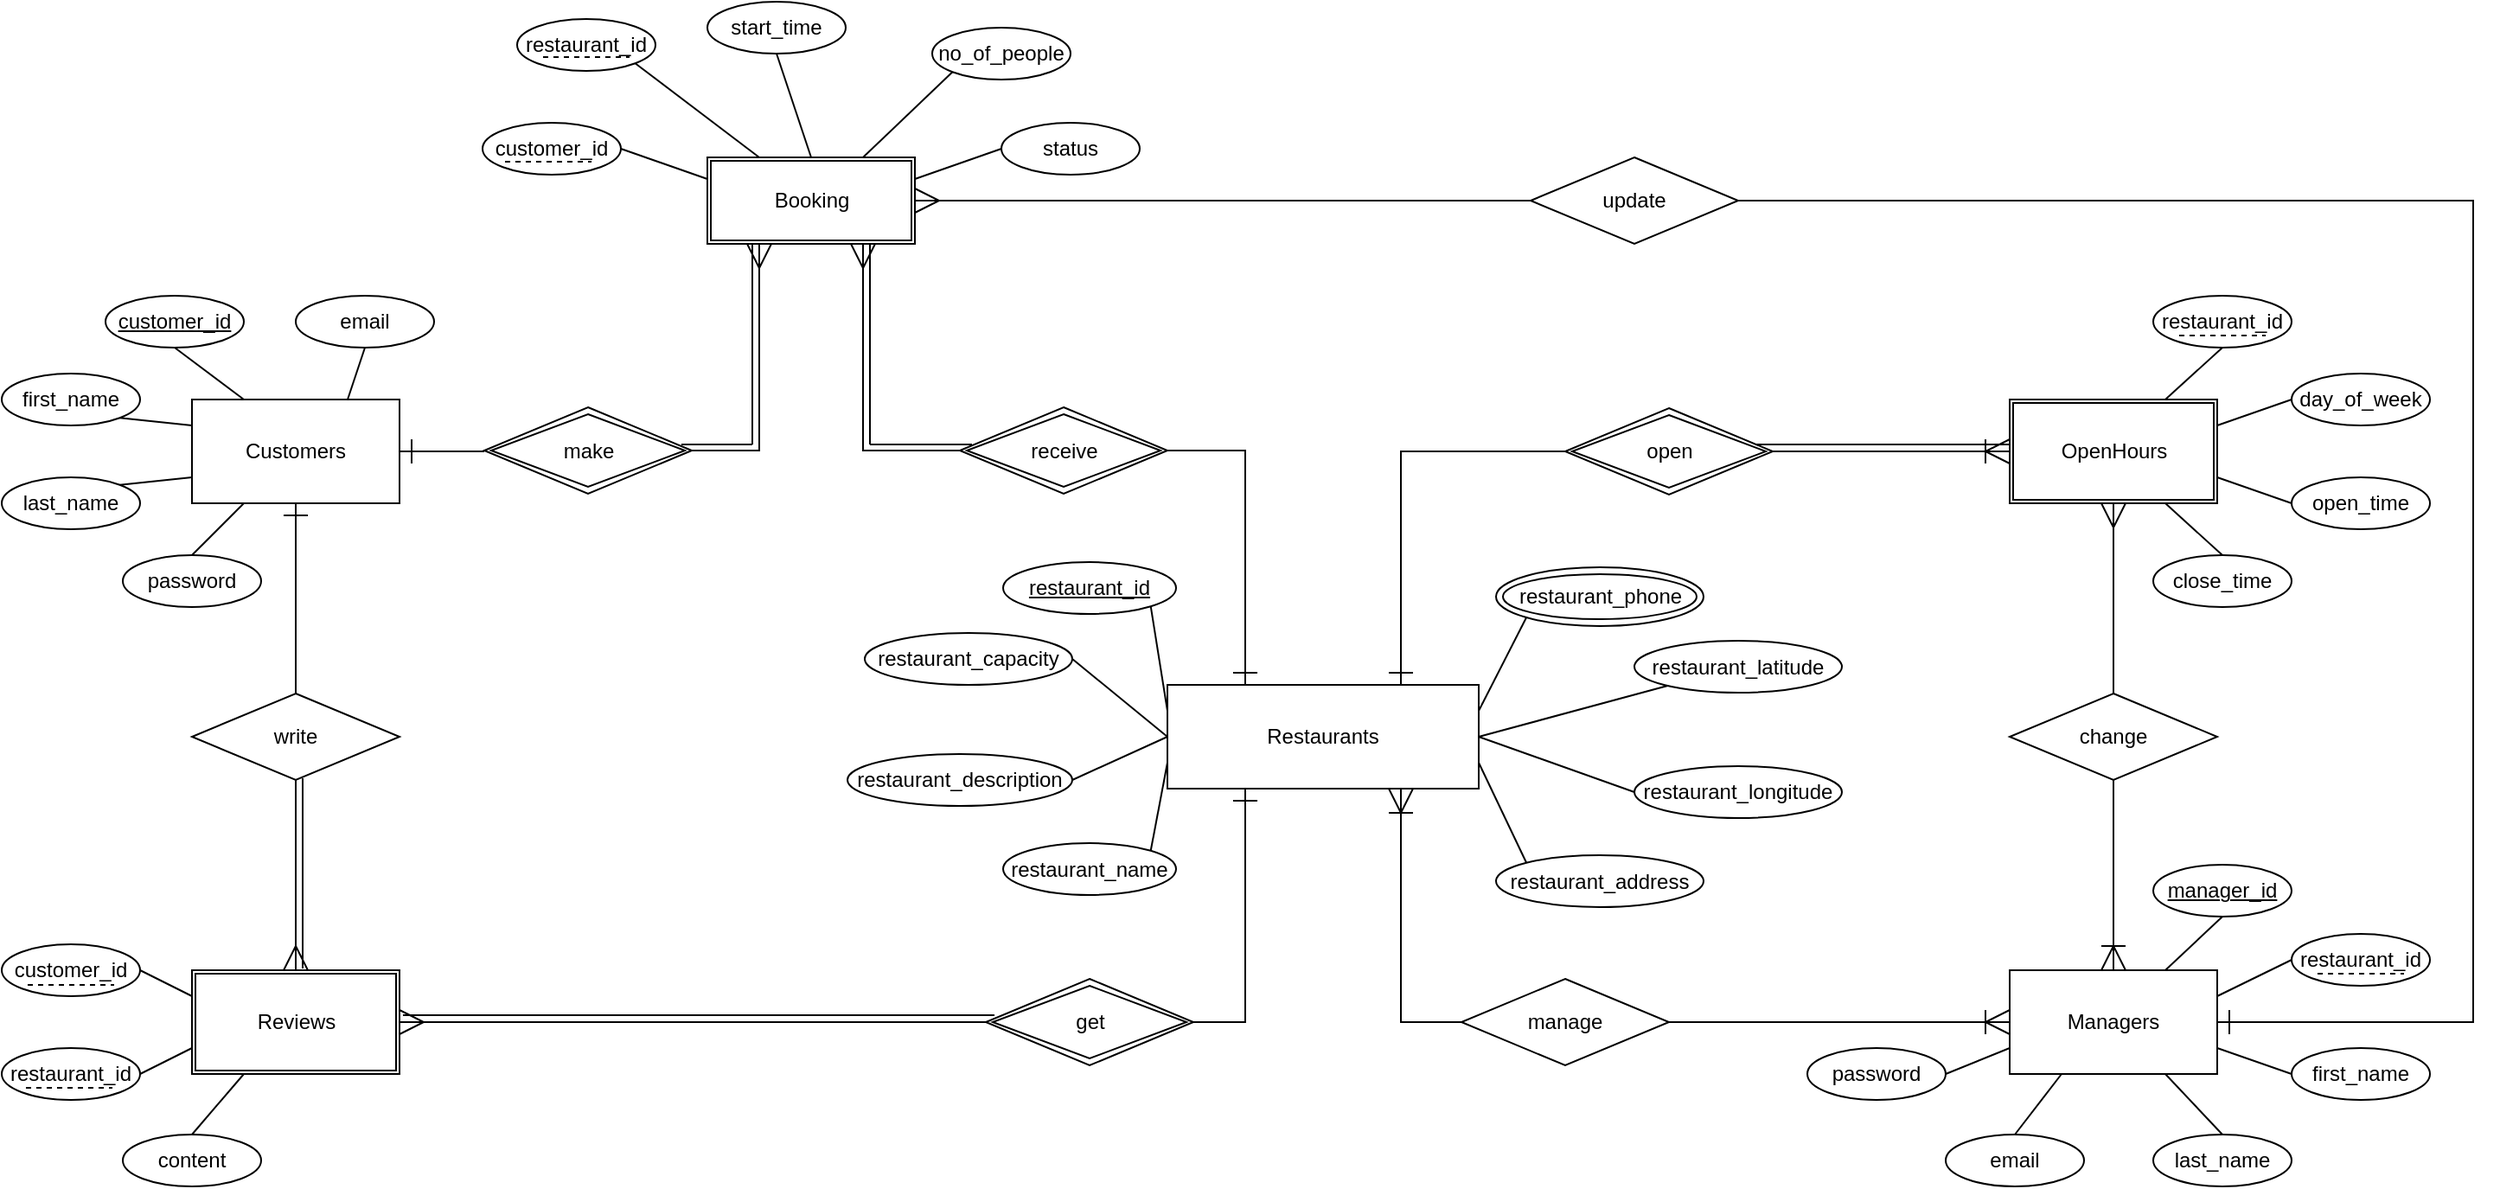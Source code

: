 <mxfile version="10.6.7" type="device"><diagram id="FtrL5B0wDcsRYfl7ZwLj" name="Page-1"><mxGraphModel dx="2691" dy="1149" grid="1" gridSize="10" guides="1" tooltips="1" connect="1" arrows="1" fold="1" page="1" pageScale="1" pageWidth="827" pageHeight="1169" math="0" shadow="0"><root><mxCell id="0"/><mxCell id="1" parent="0"/><mxCell id="Y9bufr7gCjOUA4lbeY_d-71" style="edgeStyle=none;rounded=0;orthogonalLoop=1;jettySize=auto;html=1;exitX=0;exitY=0.25;exitDx=0;exitDy=0;entryX=1;entryY=1;entryDx=0;entryDy=0;startArrow=none;startFill=0;endArrow=none;endFill=0;" parent="1" source="Y9bufr7gCjOUA4lbeY_d-1" target="XaXwjGJWKDM-0J3mjqU2-2" edge="1"><mxGeometry relative="1" as="geometry"><mxPoint x="288" y="461" as="targetPoint"/></mxGeometry></mxCell><mxCell id="Y9bufr7gCjOUA4lbeY_d-72" style="edgeStyle=none;rounded=0;orthogonalLoop=1;jettySize=auto;html=1;exitX=0;exitY=0.75;exitDx=0;exitDy=0;entryX=1;entryY=0;entryDx=0;entryDy=0;startArrow=none;startFill=0;endArrow=none;endFill=0;" parent="1" source="Y9bufr7gCjOUA4lbeY_d-1" target="Y9bufr7gCjOUA4lbeY_d-34" edge="1"><mxGeometry relative="1" as="geometry"/></mxCell><mxCell id="Y9bufr7gCjOUA4lbeY_d-73" style="edgeStyle=none;rounded=0;orthogonalLoop=1;jettySize=auto;html=1;exitX=1;exitY=0.25;exitDx=0;exitDy=0;entryX=0;entryY=1;entryDx=0;entryDy=0;startArrow=none;startFill=0;endArrow=none;endFill=0;" parent="1" source="Y9bufr7gCjOUA4lbeY_d-1" target="XaXwjGJWKDM-0J3mjqU2-3" edge="1"><mxGeometry relative="1" as="geometry"><mxPoint x="492" y="461" as="targetPoint"/></mxGeometry></mxCell><mxCell id="Y9bufr7gCjOUA4lbeY_d-74" style="edgeStyle=none;rounded=0;orthogonalLoop=1;jettySize=auto;html=1;entryX=0;entryY=0;entryDx=0;entryDy=0;startArrow=none;startFill=0;endArrow=none;endFill=0;exitX=1;exitY=0.75;exitDx=0;exitDy=0;" parent="1" target="XaXwjGJWKDM-0J3mjqU2-4" edge="1" source="Y9bufr7gCjOUA4lbeY_d-1"><mxGeometry relative="1" as="geometry"><mxPoint x="450" y="510" as="sourcePoint"/><mxPoint x="492" y="529" as="targetPoint"/></mxGeometry></mxCell><mxCell id="XaXwjGJWKDM-0J3mjqU2-7" style="rounded=0;orthogonalLoop=1;jettySize=auto;html=1;exitX=1;exitY=0.5;exitDx=0;exitDy=0;endArrow=none;endFill=0;" parent="1" source="Y9bufr7gCjOUA4lbeY_d-1" target="XaXwjGJWKDM-0J3mjqU2-5" edge="1"><mxGeometry relative="1" as="geometry"/></mxCell><mxCell id="XaXwjGJWKDM-0J3mjqU2-8" style="edgeStyle=none;rounded=0;orthogonalLoop=1;jettySize=auto;html=1;exitX=1;exitY=0.5;exitDx=0;exitDy=0;entryX=0;entryY=0.5;entryDx=0;entryDy=0;endArrow=none;endFill=0;" parent="1" source="Y9bufr7gCjOUA4lbeY_d-1" target="XaXwjGJWKDM-0J3mjqU2-6" edge="1"><mxGeometry relative="1" as="geometry"/></mxCell><mxCell id="XaXwjGJWKDM-0J3mjqU2-11" style="edgeStyle=none;rounded=0;orthogonalLoop=1;jettySize=auto;html=1;exitX=0;exitY=0.5;exitDx=0;exitDy=0;entryX=1;entryY=0.5;entryDx=0;entryDy=0;endArrow=none;endFill=0;" parent="1" source="Y9bufr7gCjOUA4lbeY_d-1" target="XaXwjGJWKDM-0J3mjqU2-9" edge="1"><mxGeometry relative="1" as="geometry"/></mxCell><mxCell id="XaXwjGJWKDM-0J3mjqU2-12" style="edgeStyle=none;rounded=0;orthogonalLoop=1;jettySize=auto;html=1;exitX=0;exitY=0.5;exitDx=0;exitDy=0;entryX=1;entryY=0.5;entryDx=0;entryDy=0;endArrow=none;endFill=0;" parent="1" source="Y9bufr7gCjOUA4lbeY_d-1" target="XaXwjGJWKDM-0J3mjqU2-10" edge="1"><mxGeometry relative="1" as="geometry"/></mxCell><mxCell id="p-iNBqy7DxShxT7_9zRE-8" style="edgeStyle=orthogonalEdgeStyle;rounded=0;orthogonalLoop=1;jettySize=auto;html=1;exitX=0.25;exitY=0;exitDx=0;exitDy=0;entryX=1;entryY=0.5;entryDx=0;entryDy=0;startArrow=ERone;startFill=0;startSize=12;endArrow=none;endFill=0;endSize=12;" edge="1" parent="1" source="Y9bufr7gCjOUA4lbeY_d-1" target="p-iNBqy7DxShxT7_9zRE-6"><mxGeometry relative="1" as="geometry"/></mxCell><mxCell id="Y9bufr7gCjOUA4lbeY_d-1" value="Restaurants" style="rounded=0;whiteSpace=wrap;html=1;" parent="1" vertex="1"><mxGeometry x="315" y="465" width="180" height="60" as="geometry"/></mxCell><mxCell id="Y9bufr7gCjOUA4lbeY_d-12" style="edgeStyle=none;rounded=0;orthogonalLoop=1;jettySize=auto;html=1;exitX=0.5;exitY=1;exitDx=0;exitDy=0;entryX=0.5;entryY=0;entryDx=0;entryDy=0;endArrow=none;endFill=0;startArrow=ERone;startFill=0;endSize=12;startSize=12;" parent="1" source="Y9bufr7gCjOUA4lbeY_d-2" target="Y9bufr7gCjOUA4lbeY_d-11" edge="1"><mxGeometry relative="1" as="geometry"/></mxCell><mxCell id="p-iNBqy7DxShxT7_9zRE-4" style="edgeStyle=orthogonalEdgeStyle;rounded=0;orthogonalLoop=1;jettySize=auto;html=1;exitX=1;exitY=0.5;exitDx=0;exitDy=0;entryX=0;entryY=0.5;entryDx=0;entryDy=0;startSize=12;endSize=12;endArrow=none;endFill=0;startArrow=ERone;startFill=0;" edge="1" parent="1" source="Y9bufr7gCjOUA4lbeY_d-2" target="p-iNBqy7DxShxT7_9zRE-3"><mxGeometry relative="1" as="geometry"><mxPoint x="-129" y="330.5" as="targetPoint"/></mxGeometry></mxCell><mxCell id="Y9bufr7gCjOUA4lbeY_d-2" value="Customers" style="rounded=0;whiteSpace=wrap;html=1;" parent="1" vertex="1"><mxGeometry x="-249" y="300" width="120" height="60" as="geometry"/></mxCell><mxCell id="Y9bufr7gCjOUA4lbeY_d-31" style="edgeStyle=orthogonalEdgeStyle;rounded=0;orthogonalLoop=1;jettySize=auto;html=1;exitX=0.5;exitY=0;exitDx=0;exitDy=0;entryX=0.5;entryY=1;entryDx=0;entryDy=0;startArrow=ERoneToMany;startFill=0;endArrow=none;endFill=0;endSize=12;startSize=12;" parent="1" source="Y9bufr7gCjOUA4lbeY_d-3" target="Y9bufr7gCjOUA4lbeY_d-30" edge="1"><mxGeometry relative="1" as="geometry"/></mxCell><mxCell id="Y9bufr7gCjOUA4lbeY_d-84" style="edgeStyle=none;rounded=0;orthogonalLoop=1;jettySize=auto;html=1;exitX=0;exitY=0.75;exitDx=0;exitDy=0;entryX=1;entryY=0.5;entryDx=0;entryDy=0;startArrow=none;startFill=0;endArrow=none;endFill=0;" parent="1" source="Y9bufr7gCjOUA4lbeY_d-3" target="Y9bufr7gCjOUA4lbeY_d-60" edge="1"><mxGeometry relative="1" as="geometry"/></mxCell><mxCell id="Y9bufr7gCjOUA4lbeY_d-85" style="edgeStyle=none;rounded=0;orthogonalLoop=1;jettySize=auto;html=1;exitX=0.25;exitY=1;exitDx=0;exitDy=0;entryX=0.5;entryY=0;entryDx=0;entryDy=0;startArrow=none;startFill=0;endArrow=none;endFill=0;" parent="1" source="Y9bufr7gCjOUA4lbeY_d-3" target="Y9bufr7gCjOUA4lbeY_d-59" edge="1"><mxGeometry relative="1" as="geometry"/></mxCell><mxCell id="Y9bufr7gCjOUA4lbeY_d-86" style="edgeStyle=none;rounded=0;orthogonalLoop=1;jettySize=auto;html=1;exitX=0.75;exitY=1;exitDx=0;exitDy=0;entryX=0.5;entryY=0;entryDx=0;entryDy=0;startArrow=none;startFill=0;endArrow=none;endFill=0;" parent="1" source="Y9bufr7gCjOUA4lbeY_d-3" target="Y9bufr7gCjOUA4lbeY_d-58" edge="1"><mxGeometry relative="1" as="geometry"/></mxCell><mxCell id="Y9bufr7gCjOUA4lbeY_d-87" style="edgeStyle=none;rounded=0;orthogonalLoop=1;jettySize=auto;html=1;exitX=1;exitY=0.75;exitDx=0;exitDy=0;entryX=0;entryY=0.5;entryDx=0;entryDy=0;startArrow=none;startFill=0;endArrow=none;endFill=0;" parent="1" source="Y9bufr7gCjOUA4lbeY_d-3" target="Y9bufr7gCjOUA4lbeY_d-57" edge="1"><mxGeometry relative="1" as="geometry"/></mxCell><mxCell id="Y9bufr7gCjOUA4lbeY_d-88" style="edgeStyle=none;rounded=0;orthogonalLoop=1;jettySize=auto;html=1;exitX=1;exitY=0.25;exitDx=0;exitDy=0;entryX=0;entryY=0.5;entryDx=0;entryDy=0;startArrow=none;startFill=0;endArrow=none;endFill=0;" parent="1" source="Y9bufr7gCjOUA4lbeY_d-3" target="Y9bufr7gCjOUA4lbeY_d-56" edge="1"><mxGeometry relative="1" as="geometry"/></mxCell><mxCell id="Y9bufr7gCjOUA4lbeY_d-89" style="edgeStyle=none;rounded=0;orthogonalLoop=1;jettySize=auto;html=1;exitX=0.75;exitY=0;exitDx=0;exitDy=0;entryX=0.5;entryY=1;entryDx=0;entryDy=0;startArrow=none;startFill=0;endArrow=none;endFill=0;" parent="1" source="Y9bufr7gCjOUA4lbeY_d-3" target="Y9bufr7gCjOUA4lbeY_d-55" edge="1"><mxGeometry relative="1" as="geometry"/></mxCell><mxCell id="p-iNBqy7DxShxT7_9zRE-17" style="edgeStyle=orthogonalEdgeStyle;rounded=0;orthogonalLoop=1;jettySize=auto;html=1;exitX=1;exitY=0.5;exitDx=0;exitDy=0;entryX=1;entryY=0.5;entryDx=0;entryDy=0;startArrow=ERone;startFill=0;startSize=12;endArrow=none;endFill=0;endSize=12;" edge="1" parent="1" source="Y9bufr7gCjOUA4lbeY_d-3" target="p-iNBqy7DxShxT7_9zRE-15"><mxGeometry relative="1" as="geometry"><Array as="points"><mxPoint x="1070" y="660"/><mxPoint x="1070" y="185"/></Array></mxGeometry></mxCell><mxCell id="Y9bufr7gCjOUA4lbeY_d-3" value="Managers" style="rounded=0;whiteSpace=wrap;html=1;" parent="1" vertex="1"><mxGeometry x="802" y="630" width="120" height="60" as="geometry"/></mxCell><mxCell id="Y9bufr7gCjOUA4lbeY_d-26" style="edgeStyle=orthogonalEdgeStyle;rounded=0;orthogonalLoop=1;jettySize=auto;html=1;exitX=1;exitY=0.5;exitDx=0;exitDy=0;entryX=0;entryY=0.5;entryDx=0;entryDy=0;startArrow=ERmany;startFill=0;endArrow=none;endFill=0;endSize=12;startSize=12;" parent="1" source="Y9bufr7gCjOUA4lbeY_d-4" target="Y9bufr7gCjOUA4lbeY_d-8" edge="1"><mxGeometry relative="1" as="geometry"/></mxCell><mxCell id="Y9bufr7gCjOUA4lbeY_d-81" style="edgeStyle=none;rounded=0;orthogonalLoop=1;jettySize=auto;html=1;exitX=0;exitY=0.25;exitDx=0;exitDy=0;entryX=1;entryY=0.5;entryDx=0;entryDy=0;startArrow=none;startFill=0;endArrow=none;endFill=0;" parent="1" source="Y9bufr7gCjOUA4lbeY_d-4" target="Y9bufr7gCjOUA4lbeY_d-52" edge="1"><mxGeometry relative="1" as="geometry"/></mxCell><mxCell id="Y9bufr7gCjOUA4lbeY_d-82" style="edgeStyle=none;rounded=0;orthogonalLoop=1;jettySize=auto;html=1;exitX=0;exitY=0.75;exitDx=0;exitDy=0;entryX=1;entryY=0.5;entryDx=0;entryDy=0;startArrow=none;startFill=0;endArrow=none;endFill=0;" parent="1" source="Y9bufr7gCjOUA4lbeY_d-4" target="Y9bufr7gCjOUA4lbeY_d-53" edge="1"><mxGeometry relative="1" as="geometry"/></mxCell><mxCell id="Y9bufr7gCjOUA4lbeY_d-83" style="edgeStyle=none;rounded=0;orthogonalLoop=1;jettySize=auto;html=1;exitX=0.25;exitY=1;exitDx=0;exitDy=0;entryX=0.5;entryY=0;entryDx=0;entryDy=0;startArrow=none;startFill=0;endArrow=none;endFill=0;" parent="1" source="Y9bufr7gCjOUA4lbeY_d-4" target="Y9bufr7gCjOUA4lbeY_d-54" edge="1"><mxGeometry relative="1" as="geometry"/></mxCell><mxCell id="Y9bufr7gCjOUA4lbeY_d-4" value="Reviews" style="html=1;dashed=0;whitespace=wrap;double=1;shape=ext;" parent="1" vertex="1"><mxGeometry x="-249" y="630" width="120" height="60" as="geometry"/></mxCell><mxCell id="Y9bufr7gCjOUA4lbeY_d-66" style="edgeStyle=none;rounded=0;orthogonalLoop=1;jettySize=auto;html=1;exitX=0;exitY=0.25;exitDx=0;exitDy=0;entryX=1;entryY=0.5;entryDx=0;entryDy=0;startArrow=none;startFill=0;endArrow=none;endFill=0;" parent="1" source="Y9bufr7gCjOUA4lbeY_d-5" target="Y9bufr7gCjOUA4lbeY_d-46" edge="1"><mxGeometry relative="1" as="geometry"/></mxCell><mxCell id="Y9bufr7gCjOUA4lbeY_d-5" value="Booking&lt;br&gt;" style="html=1;dashed=0;whitespace=wrap;double=1;shape=ext;" parent="1" vertex="1"><mxGeometry x="49" y="160" width="120" height="50" as="geometry"/></mxCell><mxCell id="Y9bufr7gCjOUA4lbeY_d-27" style="edgeStyle=orthogonalEdgeStyle;rounded=0;orthogonalLoop=1;jettySize=auto;html=1;exitX=1;exitY=0.5;exitDx=0;exitDy=0;entryX=0.25;entryY=1;entryDx=0;entryDy=0;startArrow=none;startFill=0;endArrow=ERone;endFill=0;endSize=12;startSize=12;" parent="1" source="Y9bufr7gCjOUA4lbeY_d-8" target="Y9bufr7gCjOUA4lbeY_d-1" edge="1"><mxGeometry relative="1" as="geometry"/></mxCell><mxCell id="Y9bufr7gCjOUA4lbeY_d-8" value="get" style="shape=rhombus;html=1;dashed=0;whitespace=wrap;perimeter=rhombusPerimeter;double=1;" parent="1" vertex="1"><mxGeometry x="210" y="635" width="120" height="50" as="geometry"/></mxCell><mxCell id="Y9bufr7gCjOUA4lbeY_d-13" style="edgeStyle=none;rounded=0;orthogonalLoop=1;jettySize=auto;html=1;exitX=0.5;exitY=1;exitDx=0;exitDy=0;entryX=0.5;entryY=0;entryDx=0;entryDy=0;endArrow=ERmany;endFill=0;endSize=12;startSize=12;" parent="1" source="Y9bufr7gCjOUA4lbeY_d-11" target="Y9bufr7gCjOUA4lbeY_d-4" edge="1"><mxGeometry relative="1" as="geometry"/></mxCell><mxCell id="Y9bufr7gCjOUA4lbeY_d-11" value="write" style="rhombus;whiteSpace=wrap;html=1;" parent="1" vertex="1"><mxGeometry x="-249" y="470" width="120" height="50" as="geometry"/></mxCell><mxCell id="Y9bufr7gCjOUA4lbeY_d-28" style="edgeStyle=orthogonalEdgeStyle;rounded=0;orthogonalLoop=1;jettySize=auto;html=1;exitX=0;exitY=0.5;exitDx=0;exitDy=0;entryX=0.75;entryY=1;entryDx=0;entryDy=0;startArrow=none;startFill=0;endArrow=ERoneToMany;endFill=0;endSize=12;startSize=12;" parent="1" source="Y9bufr7gCjOUA4lbeY_d-14" target="Y9bufr7gCjOUA4lbeY_d-1" edge="1"><mxGeometry relative="1" as="geometry"/></mxCell><mxCell id="Y9bufr7gCjOUA4lbeY_d-29" style="edgeStyle=orthogonalEdgeStyle;rounded=0;orthogonalLoop=1;jettySize=auto;html=1;exitX=1;exitY=0.5;exitDx=0;exitDy=0;entryX=0;entryY=0.5;entryDx=0;entryDy=0;startArrow=none;startFill=0;endArrow=ERoneToMany;endFill=0;endSize=12;startSize=12;" parent="1" source="Y9bufr7gCjOUA4lbeY_d-14" target="Y9bufr7gCjOUA4lbeY_d-3" edge="1"><mxGeometry relative="1" as="geometry"/></mxCell><mxCell id="Y9bufr7gCjOUA4lbeY_d-14" value="manage" style="rhombus;whiteSpace=wrap;html=1;" parent="1" vertex="1"><mxGeometry x="485" y="635" width="120" height="50" as="geometry"/></mxCell><mxCell id="Y9bufr7gCjOUA4lbeY_d-75" style="edgeStyle=none;rounded=0;orthogonalLoop=1;jettySize=auto;html=1;exitX=0.75;exitY=0;exitDx=0;exitDy=0;entryX=0.5;entryY=1;entryDx=0;entryDy=0;startArrow=none;startFill=0;endArrow=none;endFill=0;" parent="1" source="Y9bufr7gCjOUA4lbeY_d-17" target="Y9bufr7gCjOUA4lbeY_d-38" edge="1"><mxGeometry relative="1" as="geometry"/></mxCell><mxCell id="Y9bufr7gCjOUA4lbeY_d-76" style="edgeStyle=none;rounded=0;orthogonalLoop=1;jettySize=auto;html=1;exitX=1;exitY=0.25;exitDx=0;exitDy=0;entryX=0;entryY=0.5;entryDx=0;entryDy=0;startArrow=none;startFill=0;endArrow=none;endFill=0;" parent="1" source="Y9bufr7gCjOUA4lbeY_d-17" target="Y9bufr7gCjOUA4lbeY_d-37" edge="1"><mxGeometry relative="1" as="geometry"/></mxCell><mxCell id="Y9bufr7gCjOUA4lbeY_d-77" style="edgeStyle=none;rounded=0;orthogonalLoop=1;jettySize=auto;html=1;exitX=1;exitY=0.75;exitDx=0;exitDy=0;entryX=0;entryY=0.5;entryDx=0;entryDy=0;startArrow=none;startFill=0;endArrow=none;endFill=0;" parent="1" source="Y9bufr7gCjOUA4lbeY_d-17" target="Y9bufr7gCjOUA4lbeY_d-39" edge="1"><mxGeometry relative="1" as="geometry"/></mxCell><mxCell id="Y9bufr7gCjOUA4lbeY_d-78" style="edgeStyle=none;rounded=0;orthogonalLoop=1;jettySize=auto;html=1;exitX=0.75;exitY=1;exitDx=0;exitDy=0;entryX=0.5;entryY=0;entryDx=0;entryDy=0;startArrow=none;startFill=0;endArrow=none;endFill=0;" parent="1" source="Y9bufr7gCjOUA4lbeY_d-17" target="Y9bufr7gCjOUA4lbeY_d-40" edge="1"><mxGeometry relative="1" as="geometry"/></mxCell><mxCell id="Y9bufr7gCjOUA4lbeY_d-17" value="OpenHours" style="html=1;dashed=0;whitespace=wrap;double=1;shape=ext;" parent="1" vertex="1"><mxGeometry x="802" y="300" width="120" height="60" as="geometry"/></mxCell><mxCell id="Y9bufr7gCjOUA4lbeY_d-24" style="edgeStyle=orthogonalEdgeStyle;rounded=0;orthogonalLoop=1;jettySize=auto;html=1;exitX=0;exitY=0.5;exitDx=0;exitDy=0;entryX=0.75;entryY=0;entryDx=0;entryDy=0;startArrow=none;startFill=0;endArrow=ERone;endFill=0;endSize=12;startSize=12;" parent="1" source="Y9bufr7gCjOUA4lbeY_d-19" target="Y9bufr7gCjOUA4lbeY_d-1" edge="1"><mxGeometry relative="1" as="geometry"/></mxCell><mxCell id="Y9bufr7gCjOUA4lbeY_d-25" style="edgeStyle=orthogonalEdgeStyle;rounded=0;orthogonalLoop=1;jettySize=auto;html=1;exitX=1;exitY=0.5;exitDx=0;exitDy=0;entryX=0;entryY=0.5;entryDx=0;entryDy=0;startArrow=none;startFill=0;endArrow=ERoneToMany;endFill=0;endSize=12;startSize=12;" parent="1" source="Y9bufr7gCjOUA4lbeY_d-19" target="Y9bufr7gCjOUA4lbeY_d-17" edge="1"><mxGeometry relative="1" as="geometry"/></mxCell><mxCell id="Y9bufr7gCjOUA4lbeY_d-19" value="open" style="shape=rhombus;html=1;dashed=0;whitespace=wrap;perimeter=rhombusPerimeter;double=1;" parent="1" vertex="1"><mxGeometry x="545" y="305" width="120" height="50" as="geometry"/></mxCell><mxCell id="Y9bufr7gCjOUA4lbeY_d-32" style="edgeStyle=orthogonalEdgeStyle;rounded=0;orthogonalLoop=1;jettySize=auto;html=1;exitX=0.5;exitY=0;exitDx=0;exitDy=0;entryX=0.5;entryY=1;entryDx=0;entryDy=0;startArrow=none;startFill=0;endArrow=ERmany;endFill=0;endSize=12;startSize=12;" parent="1" source="Y9bufr7gCjOUA4lbeY_d-30" target="Y9bufr7gCjOUA4lbeY_d-17" edge="1"><mxGeometry relative="1" as="geometry"/></mxCell><mxCell id="Y9bufr7gCjOUA4lbeY_d-30" value="change" style="rhombus;whiteSpace=wrap;html=1;" parent="1" vertex="1"><mxGeometry x="802" y="470" width="120" height="50" as="geometry"/></mxCell><mxCell id="Y9bufr7gCjOUA4lbeY_d-34" value="restaurant_name" style="ellipse;whiteSpace=wrap;html=1;" parent="1" vertex="1"><mxGeometry x="220" y="556.5" width="100" height="30" as="geometry"/></mxCell><mxCell id="Y9bufr7gCjOUA4lbeY_d-37" value="day_of_week" style="ellipse;whiteSpace=wrap;html=1;" parent="1" vertex="1"><mxGeometry x="965" y="285" width="80" height="30" as="geometry"/></mxCell><mxCell id="Y9bufr7gCjOUA4lbeY_d-38" value="restaurant_id" style="ellipse;whiteSpace=wrap;html=1;" parent="1" vertex="1"><mxGeometry x="885" y="240" width="80" height="30" as="geometry"/></mxCell><mxCell id="Y9bufr7gCjOUA4lbeY_d-39" value="open_time" style="ellipse;whiteSpace=wrap;html=1;" parent="1" vertex="1"><mxGeometry x="965" y="345" width="80" height="30" as="geometry"/></mxCell><mxCell id="Y9bufr7gCjOUA4lbeY_d-40" value="close_time" style="ellipse;whiteSpace=wrap;html=1;" parent="1" vertex="1"><mxGeometry x="885" y="390" width="80" height="30" as="geometry"/></mxCell><mxCell id="Y9bufr7gCjOUA4lbeY_d-62" style="edgeStyle=none;rounded=0;orthogonalLoop=1;jettySize=auto;html=1;exitX=0.5;exitY=1;exitDx=0;exitDy=0;entryX=0.25;entryY=0;entryDx=0;entryDy=0;startArrow=none;startFill=0;endArrow=none;endFill=0;" parent="1" source="Y9bufr7gCjOUA4lbeY_d-41" target="Y9bufr7gCjOUA4lbeY_d-2" edge="1"><mxGeometry relative="1" as="geometry"/></mxCell><mxCell id="Y9bufr7gCjOUA4lbeY_d-41" value="&lt;u&gt;customer_id&lt;/u&gt;" style="ellipse;whiteSpace=wrap;html=1;" parent="1" vertex="1"><mxGeometry x="-299" y="240" width="80" height="30" as="geometry"/></mxCell><mxCell id="Y9bufr7gCjOUA4lbeY_d-63" style="edgeStyle=none;rounded=0;orthogonalLoop=1;jettySize=auto;html=1;exitX=1;exitY=1;exitDx=0;exitDy=0;entryX=0;entryY=0.25;entryDx=0;entryDy=0;startArrow=none;startFill=0;endArrow=none;endFill=0;" parent="1" source="Y9bufr7gCjOUA4lbeY_d-42" target="Y9bufr7gCjOUA4lbeY_d-2" edge="1"><mxGeometry relative="1" as="geometry"/></mxCell><mxCell id="Y9bufr7gCjOUA4lbeY_d-42" value="first_name" style="ellipse;whiteSpace=wrap;html=1;" parent="1" vertex="1"><mxGeometry x="-359" y="285" width="80" height="30" as="geometry"/></mxCell><mxCell id="Y9bufr7gCjOUA4lbeY_d-64" style="edgeStyle=none;rounded=0;orthogonalLoop=1;jettySize=auto;html=1;exitX=1;exitY=0;exitDx=0;exitDy=0;entryX=0;entryY=0.75;entryDx=0;entryDy=0;startArrow=none;startFill=0;endArrow=none;endFill=0;" parent="1" source="Y9bufr7gCjOUA4lbeY_d-43" target="Y9bufr7gCjOUA4lbeY_d-2" edge="1"><mxGeometry relative="1" as="geometry"/></mxCell><mxCell id="Y9bufr7gCjOUA4lbeY_d-43" value="last_name" style="ellipse;whiteSpace=wrap;html=1;" parent="1" vertex="1"><mxGeometry x="-359" y="345" width="80" height="30" as="geometry"/></mxCell><mxCell id="Y9bufr7gCjOUA4lbeY_d-61" style="rounded=0;orthogonalLoop=1;jettySize=auto;html=1;exitX=0.5;exitY=1;exitDx=0;exitDy=0;entryX=0.75;entryY=0;entryDx=0;entryDy=0;startArrow=none;startFill=0;endArrow=none;endFill=0;" parent="1" source="Y9bufr7gCjOUA4lbeY_d-44" target="Y9bufr7gCjOUA4lbeY_d-2" edge="1"><mxGeometry relative="1" as="geometry"/></mxCell><mxCell id="Y9bufr7gCjOUA4lbeY_d-44" value="email" style="ellipse;whiteSpace=wrap;html=1;" parent="1" vertex="1"><mxGeometry x="-189" y="240" width="80" height="30" as="geometry"/></mxCell><mxCell id="Y9bufr7gCjOUA4lbeY_d-65" style="edgeStyle=none;rounded=0;orthogonalLoop=1;jettySize=auto;html=1;exitX=0.5;exitY=0;exitDx=0;exitDy=0;entryX=0.25;entryY=1;entryDx=0;entryDy=0;startArrow=none;startFill=0;endArrow=none;endFill=0;" parent="1" source="Y9bufr7gCjOUA4lbeY_d-45" target="Y9bufr7gCjOUA4lbeY_d-2" edge="1"><mxGeometry relative="1" as="geometry"/></mxCell><mxCell id="Y9bufr7gCjOUA4lbeY_d-45" value="password" style="ellipse;whiteSpace=wrap;html=1;" parent="1" vertex="1"><mxGeometry x="-289" y="390" width="80" height="30" as="geometry"/></mxCell><mxCell id="Y9bufr7gCjOUA4lbeY_d-46" value="customer_id" style="ellipse;whiteSpace=wrap;html=1;" parent="1" vertex="1"><mxGeometry x="-81" y="140" width="80" height="30" as="geometry"/></mxCell><mxCell id="Y9bufr7gCjOUA4lbeY_d-79" style="edgeStyle=none;rounded=0;orthogonalLoop=1;jettySize=auto;html=1;exitX=1;exitY=1;exitDx=0;exitDy=0;entryX=0.25;entryY=0;entryDx=0;entryDy=0;startArrow=none;startFill=0;endArrow=none;endFill=0;" parent="1" source="Y9bufr7gCjOUA4lbeY_d-47" target="Y9bufr7gCjOUA4lbeY_d-5" edge="1"><mxGeometry relative="1" as="geometry"/></mxCell><mxCell id="Y9bufr7gCjOUA4lbeY_d-47" value="restaurant_id" style="ellipse;whiteSpace=wrap;html=1;" parent="1" vertex="1"><mxGeometry x="-61" y="80" width="80" height="30" as="geometry"/></mxCell><mxCell id="Y9bufr7gCjOUA4lbeY_d-68" style="edgeStyle=none;rounded=0;orthogonalLoop=1;jettySize=auto;html=1;exitX=0.5;exitY=1;exitDx=0;exitDy=0;entryX=0.5;entryY=0;entryDx=0;entryDy=0;startArrow=none;startFill=0;endArrow=none;endFill=0;" parent="1" source="Y9bufr7gCjOUA4lbeY_d-48" target="Y9bufr7gCjOUA4lbeY_d-5" edge="1"><mxGeometry relative="1" as="geometry"/></mxCell><mxCell id="Y9bufr7gCjOUA4lbeY_d-48" value="start_time" style="ellipse;whiteSpace=wrap;html=1;" parent="1" vertex="1"><mxGeometry x="49" y="70" width="80" height="30" as="geometry"/></mxCell><mxCell id="Y9bufr7gCjOUA4lbeY_d-69" style="edgeStyle=none;rounded=0;orthogonalLoop=1;jettySize=auto;html=1;exitX=0;exitY=1;exitDx=0;exitDy=0;entryX=0.75;entryY=0;entryDx=0;entryDy=0;startArrow=none;startFill=0;endArrow=none;endFill=0;" parent="1" source="Y9bufr7gCjOUA4lbeY_d-49" target="Y9bufr7gCjOUA4lbeY_d-5" edge="1"><mxGeometry relative="1" as="geometry"/></mxCell><mxCell id="Y9bufr7gCjOUA4lbeY_d-49" value="no_of_people" style="ellipse;whiteSpace=wrap;html=1;" parent="1" vertex="1"><mxGeometry x="179" y="85" width="80" height="30" as="geometry"/></mxCell><mxCell id="Y9bufr7gCjOUA4lbeY_d-70" style="edgeStyle=none;rounded=0;orthogonalLoop=1;jettySize=auto;html=1;exitX=0;exitY=0.5;exitDx=0;exitDy=0;entryX=1;entryY=0.25;entryDx=0;entryDy=0;startArrow=none;startFill=0;endArrow=none;endFill=0;" parent="1" source="Y9bufr7gCjOUA4lbeY_d-50" target="Y9bufr7gCjOUA4lbeY_d-5" edge="1"><mxGeometry relative="1" as="geometry"/></mxCell><mxCell id="Y9bufr7gCjOUA4lbeY_d-50" value="status" style="ellipse;whiteSpace=wrap;html=1;" parent="1" vertex="1"><mxGeometry x="219" y="140" width="80" height="30" as="geometry"/></mxCell><mxCell id="Y9bufr7gCjOUA4lbeY_d-52" value="customer_id" style="ellipse;whiteSpace=wrap;html=1;" parent="1" vertex="1"><mxGeometry x="-359" y="615" width="80" height="30" as="geometry"/></mxCell><mxCell id="Y9bufr7gCjOUA4lbeY_d-53" value="restaurant_id" style="ellipse;whiteSpace=wrap;html=1;" parent="1" vertex="1"><mxGeometry x="-359" y="675" width="80" height="30" as="geometry"/></mxCell><mxCell id="Y9bufr7gCjOUA4lbeY_d-54" value="content" style="ellipse;whiteSpace=wrap;html=1;" parent="1" vertex="1"><mxGeometry x="-289" y="725" width="80" height="30" as="geometry"/></mxCell><mxCell id="Y9bufr7gCjOUA4lbeY_d-55" value="&lt;u&gt;manager_id&lt;/u&gt;" style="ellipse;whiteSpace=wrap;html=1;" parent="1" vertex="1"><mxGeometry x="885" y="569" width="80" height="30" as="geometry"/></mxCell><mxCell id="Y9bufr7gCjOUA4lbeY_d-56" value="restaurant_id" style="ellipse;whiteSpace=wrap;html=1;" parent="1" vertex="1"><mxGeometry x="965" y="609" width="80" height="30" as="geometry"/></mxCell><mxCell id="Y9bufr7gCjOUA4lbeY_d-57" value="first_name" style="ellipse;whiteSpace=wrap;html=1;" parent="1" vertex="1"><mxGeometry x="965" y="675" width="80" height="30" as="geometry"/></mxCell><mxCell id="Y9bufr7gCjOUA4lbeY_d-58" value="last_name" style="ellipse;whiteSpace=wrap;html=1;" parent="1" vertex="1"><mxGeometry x="885" y="725" width="80" height="30" as="geometry"/></mxCell><mxCell id="Y9bufr7gCjOUA4lbeY_d-59" value="email" style="ellipse;whiteSpace=wrap;html=1;" parent="1" vertex="1"><mxGeometry x="765" y="725" width="80" height="30" as="geometry"/></mxCell><mxCell id="Y9bufr7gCjOUA4lbeY_d-60" value="password" style="ellipse;whiteSpace=wrap;html=1;" parent="1" vertex="1"><mxGeometry x="685" y="675" width="80" height="30" as="geometry"/></mxCell><mxCell id="XaXwjGJWKDM-0J3mjqU2-2" value="&lt;u&gt;restaurant_id&lt;/u&gt;" style="ellipse;whiteSpace=wrap;html=1;" parent="1" vertex="1"><mxGeometry x="220" y="394" width="100" height="30" as="geometry"/></mxCell><mxCell id="XaXwjGJWKDM-0J3mjqU2-3" value="restaurant_phone" style="shape=doubleEllipse;html=1;dashed=0;whitespace=wrap;perimeter=ellipsePerimeter;" parent="1" vertex="1"><mxGeometry x="505" y="397" width="120" height="34" as="geometry"/></mxCell><mxCell id="XaXwjGJWKDM-0J3mjqU2-4" value="restaurant_address" style="ellipse;whiteSpace=wrap;html=1;" parent="1" vertex="1"><mxGeometry x="505" y="563.5" width="120" height="30" as="geometry"/></mxCell><mxCell id="XaXwjGJWKDM-0J3mjqU2-5" value="restaurant_&lt;span&gt;latitude&lt;/span&gt;" style="ellipse;whiteSpace=wrap;html=1;" parent="1" vertex="1"><mxGeometry x="585" y="439.5" width="120" height="30" as="geometry"/></mxCell><mxCell id="XaXwjGJWKDM-0J3mjqU2-6" value="restaurant_&lt;span&gt;longitude&lt;/span&gt;" style="ellipse;whiteSpace=wrap;html=1;" parent="1" vertex="1"><mxGeometry x="585" y="512" width="120" height="30" as="geometry"/></mxCell><mxCell id="XaXwjGJWKDM-0J3mjqU2-9" value="restaurant_capacity" style="ellipse;whiteSpace=wrap;html=1;" parent="1" vertex="1"><mxGeometry x="140" y="435" width="120" height="30" as="geometry"/></mxCell><mxCell id="XaXwjGJWKDM-0J3mjqU2-10" value="restaurant_description" style="ellipse;whiteSpace=wrap;html=1;" parent="1" vertex="1"><mxGeometry x="130" y="505" width="130" height="30" as="geometry"/></mxCell><mxCell id="D5dLbckUXGFveCn8s5rS-1" value="" style="endArrow=none;dashed=1;html=1;" parent="1" edge="1"><mxGeometry width="50" height="50" relative="1" as="geometry"><mxPoint x="-46" y="102" as="sourcePoint"/><mxPoint x="4" y="102" as="targetPoint"/></mxGeometry></mxCell><mxCell id="D5dLbckUXGFveCn8s5rS-2" value="" style="endArrow=none;dashed=1;html=1;" parent="1" edge="1"><mxGeometry width="50" height="50" relative="1" as="geometry"><mxPoint x="-68" y="162.5" as="sourcePoint"/><mxPoint x="-18" y="162.5" as="targetPoint"/></mxGeometry></mxCell><mxCell id="D5dLbckUXGFveCn8s5rS-3" value="" style="endArrow=none;dashed=1;html=1;" parent="1" edge="1"><mxGeometry width="50" height="50" relative="1" as="geometry"><mxPoint x="900" y="263" as="sourcePoint"/><mxPoint x="950" y="263" as="targetPoint"/></mxGeometry></mxCell><mxCell id="D5dLbckUXGFveCn8s5rS-4" value="" style="endArrow=none;dashed=1;html=1;" parent="1" edge="1"><mxGeometry width="50" height="50" relative="1" as="geometry"><mxPoint x="980" y="632" as="sourcePoint"/><mxPoint x="1030" y="632" as="targetPoint"/></mxGeometry></mxCell><mxCell id="D5dLbckUXGFveCn8s5rS-5" value="" style="endArrow=none;dashed=1;html=1;" parent="1" edge="1"><mxGeometry width="50" height="50" relative="1" as="geometry"><mxPoint x="-344" y="638.5" as="sourcePoint"/><mxPoint x="-294" y="638.5" as="targetPoint"/></mxGeometry></mxCell><mxCell id="D5dLbckUXGFveCn8s5rS-6" value="" style="endArrow=none;dashed=1;html=1;" parent="1" edge="1"><mxGeometry width="50" height="50" relative="1" as="geometry"><mxPoint x="-345" y="698" as="sourcePoint"/><mxPoint x="-295" y="698" as="targetPoint"/></mxGeometry></mxCell><mxCell id="p-iNBqy7DxShxT7_9zRE-2" value="" style="endArrow=none;html=1;entryX=-0.017;entryY=0.083;entryDx=0;entryDy=0;entryPerimeter=0;exitX=0.917;exitY=0.42;exitDx=0;exitDy=0;exitPerimeter=0;" edge="1" parent="1" source="Y9bufr7gCjOUA4lbeY_d-19"><mxGeometry width="50" height="50" relative="1" as="geometry"><mxPoint x="665" y="326" as="sourcePoint"/><mxPoint x="802" y="326" as="targetPoint"/></mxGeometry></mxCell><mxCell id="p-iNBqy7DxShxT7_9zRE-5" style="edgeStyle=orthogonalEdgeStyle;rounded=0;orthogonalLoop=1;jettySize=auto;html=1;exitX=1;exitY=0.5;exitDx=0;exitDy=0;entryX=0.25;entryY=1;entryDx=0;entryDy=0;startArrow=none;startFill=0;startSize=12;endArrow=ERmany;endFill=0;endSize=12;" edge="1" parent="1" source="p-iNBqy7DxShxT7_9zRE-3" target="Y9bufr7gCjOUA4lbeY_d-5"><mxGeometry relative="1" as="geometry"/></mxCell><mxCell id="p-iNBqy7DxShxT7_9zRE-3" value="make" style="shape=rhombus;html=1;dashed=0;whitespace=wrap;perimeter=rhombusPerimeter;double=1;" vertex="1" parent="1"><mxGeometry x="-80" y="304.5" width="120" height="50" as="geometry"/></mxCell><mxCell id="p-iNBqy7DxShxT7_9zRE-9" style="edgeStyle=orthogonalEdgeStyle;rounded=0;orthogonalLoop=1;jettySize=auto;html=1;exitX=0;exitY=0.5;exitDx=0;exitDy=0;entryX=0.75;entryY=1;entryDx=0;entryDy=0;startArrow=none;startFill=0;startSize=12;endArrow=ERmany;endFill=0;endSize=12;" edge="1" parent="1" source="p-iNBqy7DxShxT7_9zRE-6" target="Y9bufr7gCjOUA4lbeY_d-5"><mxGeometry relative="1" as="geometry"/></mxCell><mxCell id="p-iNBqy7DxShxT7_9zRE-6" value="receive" style="shape=rhombus;html=1;dashed=0;whitespace=wrap;perimeter=rhombusPerimeter;double=1;" vertex="1" parent="1"><mxGeometry x="195" y="304.5" width="120" height="50" as="geometry"/></mxCell><mxCell id="p-iNBqy7DxShxT7_9zRE-10" value="" style="endArrow=none;html=1;" edge="1" parent="1"><mxGeometry width="50" height="50" relative="1" as="geometry"><mxPoint x="143" y="326" as="sourcePoint"/><mxPoint x="143" y="210" as="targetPoint"/></mxGeometry></mxCell><mxCell id="p-iNBqy7DxShxT7_9zRE-11" value="" style="endArrow=none;html=1;" edge="1" parent="1"><mxGeometry width="50" height="50" relative="1" as="geometry"><mxPoint x="143" y="326" as="sourcePoint"/><mxPoint x="202" y="326" as="targetPoint"/></mxGeometry></mxCell><mxCell id="p-iNBqy7DxShxT7_9zRE-12" value="" style="endArrow=none;html=1;" edge="1" parent="1"><mxGeometry width="50" height="50" relative="1" as="geometry"><mxPoint x="75" y="326" as="sourcePoint"/><mxPoint x="75" y="210" as="targetPoint"/></mxGeometry></mxCell><mxCell id="p-iNBqy7DxShxT7_9zRE-13" value="" style="endArrow=none;html=1;" edge="1" parent="1"><mxGeometry width="50" height="50" relative="1" as="geometry"><mxPoint x="34" y="326" as="sourcePoint"/><mxPoint x="75" y="326" as="targetPoint"/></mxGeometry></mxCell><mxCell id="p-iNBqy7DxShxT7_9zRE-16" style="edgeStyle=orthogonalEdgeStyle;rounded=0;orthogonalLoop=1;jettySize=auto;html=1;exitX=0;exitY=0.5;exitDx=0;exitDy=0;entryX=1;entryY=0.5;entryDx=0;entryDy=0;startArrow=none;startFill=0;startSize=12;endArrow=ERmany;endFill=0;endSize=12;" edge="1" parent="1" source="p-iNBqy7DxShxT7_9zRE-15" target="Y9bufr7gCjOUA4lbeY_d-5"><mxGeometry relative="1" as="geometry"/></mxCell><mxCell id="p-iNBqy7DxShxT7_9zRE-15" value="update" style="rhombus;whiteSpace=wrap;html=1;" vertex="1" parent="1"><mxGeometry x="525" y="160" width="120" height="50" as="geometry"/></mxCell><mxCell id="p-iNBqy7DxShxT7_9zRE-18" value="" style="endArrow=none;html=1;exitX=0.908;exitY=-0.05;exitDx=0;exitDy=0;exitPerimeter=0;" edge="1" parent="1"><mxGeometry width="50" height="50" relative="1" as="geometry"><mxPoint x="-185" y="629" as="sourcePoint"/><mxPoint x="-185" y="519" as="targetPoint"/></mxGeometry></mxCell><mxCell id="p-iNBqy7DxShxT7_9zRE-19" value="" style="endArrow=none;html=1;exitX=1.033;exitY=0.4;exitDx=0;exitDy=0;exitPerimeter=0;entryX=0.05;entryY=0.38;entryDx=0;entryDy=0;entryPerimeter=0;" edge="1" parent="1"><mxGeometry width="50" height="50" relative="1" as="geometry"><mxPoint x="-127" y="656" as="sourcePoint"/><mxPoint x="215" y="656" as="targetPoint"/></mxGeometry></mxCell></root></mxGraphModel></diagram></mxfile>